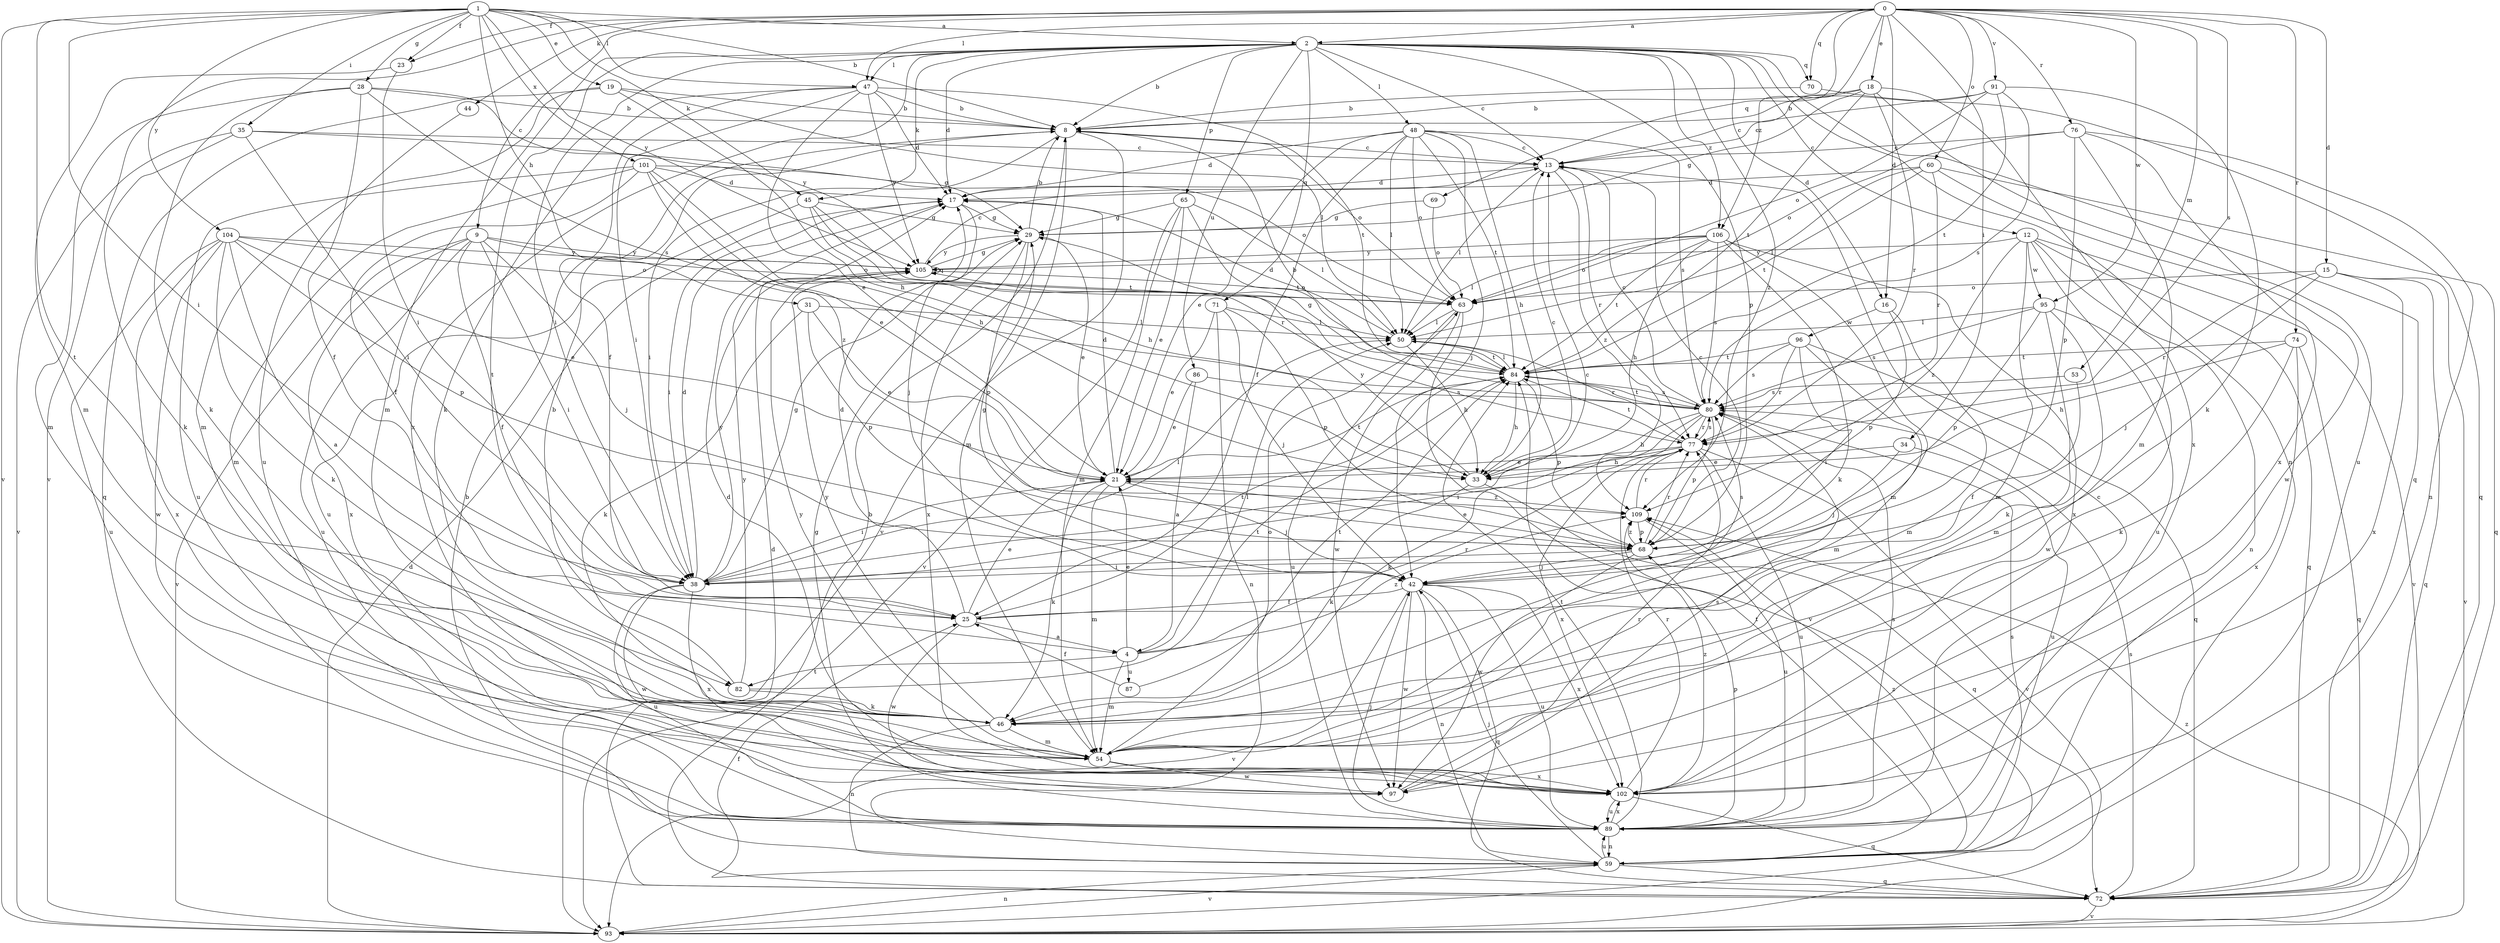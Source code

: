 digraph  {
0;
1;
2;
4;
8;
9;
12;
13;
15;
16;
17;
18;
19;
21;
23;
25;
28;
29;
31;
33;
34;
35;
38;
42;
44;
45;
46;
47;
48;
50;
53;
54;
59;
60;
63;
65;
68;
69;
70;
71;
72;
74;
76;
77;
80;
82;
84;
86;
87;
89;
91;
93;
95;
96;
97;
101;
102;
104;
105;
106;
109;
0 -> 2  [label=a];
0 -> 9  [label=c];
0 -> 15  [label=d];
0 -> 16  [label=d];
0 -> 18  [label=e];
0 -> 23  [label=f];
0 -> 34  [label=i];
0 -> 44  [label=k];
0 -> 47  [label=l];
0 -> 53  [label=m];
0 -> 60  [label=o];
0 -> 69  [label=q];
0 -> 70  [label=q];
0 -> 74  [label=r];
0 -> 76  [label=r];
0 -> 80  [label=s];
0 -> 91  [label=v];
0 -> 93  [label=v];
0 -> 95  [label=w];
0 -> 106  [label=z];
1 -> 2  [label=a];
1 -> 8  [label=b];
1 -> 19  [label=e];
1 -> 23  [label=f];
1 -> 28  [label=g];
1 -> 31  [label=h];
1 -> 35  [label=i];
1 -> 38  [label=i];
1 -> 45  [label=k];
1 -> 47  [label=l];
1 -> 82  [label=t];
1 -> 93  [label=v];
1 -> 101  [label=x];
1 -> 104  [label=y];
1 -> 105  [label=y];
2 -> 8  [label=b];
2 -> 12  [label=c];
2 -> 13  [label=c];
2 -> 16  [label=d];
2 -> 17  [label=d];
2 -> 38  [label=i];
2 -> 45  [label=k];
2 -> 47  [label=l];
2 -> 48  [label=l];
2 -> 54  [label=m];
2 -> 59  [label=n];
2 -> 65  [label=p];
2 -> 68  [label=p];
2 -> 70  [label=q];
2 -> 71  [label=q];
2 -> 72  [label=q];
2 -> 82  [label=t];
2 -> 86  [label=u];
2 -> 102  [label=x];
2 -> 106  [label=z];
2 -> 109  [label=z];
4 -> 21  [label=e];
4 -> 50  [label=l];
4 -> 54  [label=m];
4 -> 77  [label=r];
4 -> 82  [label=t];
4 -> 87  [label=u];
4 -> 109  [label=z];
8 -> 13  [label=c];
8 -> 38  [label=i];
8 -> 54  [label=m];
8 -> 63  [label=o];
8 -> 93  [label=v];
9 -> 25  [label=f];
9 -> 38  [label=i];
9 -> 42  [label=j];
9 -> 63  [label=o];
9 -> 89  [label=u];
9 -> 93  [label=v];
9 -> 102  [label=x];
9 -> 105  [label=y];
12 -> 54  [label=m];
12 -> 59  [label=n];
12 -> 72  [label=q];
12 -> 89  [label=u];
12 -> 93  [label=v];
12 -> 95  [label=w];
12 -> 105  [label=y];
12 -> 109  [label=z];
13 -> 17  [label=d];
13 -> 50  [label=l];
13 -> 77  [label=r];
13 -> 109  [label=z];
15 -> 42  [label=j];
15 -> 63  [label=o];
15 -> 72  [label=q];
15 -> 77  [label=r];
15 -> 93  [label=v];
15 -> 102  [label=x];
16 -> 54  [label=m];
16 -> 68  [label=p];
16 -> 96  [label=w];
17 -> 29  [label=g];
17 -> 38  [label=i];
17 -> 42  [label=j];
18 -> 8  [label=b];
18 -> 13  [label=c];
18 -> 29  [label=g];
18 -> 77  [label=r];
18 -> 84  [label=t];
18 -> 89  [label=u];
18 -> 102  [label=x];
19 -> 8  [label=b];
19 -> 33  [label=h];
19 -> 50  [label=l];
19 -> 54  [label=m];
19 -> 72  [label=q];
21 -> 17  [label=d];
21 -> 38  [label=i];
21 -> 42  [label=j];
21 -> 46  [label=k];
21 -> 54  [label=m];
21 -> 84  [label=t];
21 -> 109  [label=z];
23 -> 38  [label=i];
23 -> 54  [label=m];
25 -> 4  [label=a];
25 -> 17  [label=d];
25 -> 21  [label=e];
25 -> 84  [label=t];
25 -> 97  [label=w];
28 -> 8  [label=b];
28 -> 25  [label=f];
28 -> 46  [label=k];
28 -> 54  [label=m];
28 -> 80  [label=s];
28 -> 105  [label=y];
29 -> 8  [label=b];
29 -> 21  [label=e];
29 -> 68  [label=p];
29 -> 102  [label=x];
29 -> 105  [label=y];
31 -> 21  [label=e];
31 -> 46  [label=k];
31 -> 50  [label=l];
31 -> 68  [label=p];
33 -> 13  [label=c];
33 -> 46  [label=k];
33 -> 72  [label=q];
33 -> 105  [label=y];
34 -> 21  [label=e];
34 -> 42  [label=j];
34 -> 89  [label=u];
35 -> 13  [label=c];
35 -> 29  [label=g];
35 -> 38  [label=i];
35 -> 46  [label=k];
35 -> 93  [label=v];
38 -> 13  [label=c];
38 -> 17  [label=d];
38 -> 29  [label=g];
38 -> 50  [label=l];
38 -> 89  [label=u];
38 -> 97  [label=w];
38 -> 102  [label=x];
38 -> 105  [label=y];
42 -> 25  [label=f];
42 -> 29  [label=g];
42 -> 59  [label=n];
42 -> 72  [label=q];
42 -> 80  [label=s];
42 -> 89  [label=u];
42 -> 93  [label=v];
42 -> 97  [label=w];
42 -> 102  [label=x];
44 -> 89  [label=u];
45 -> 29  [label=g];
45 -> 33  [label=h];
45 -> 77  [label=r];
45 -> 84  [label=t];
45 -> 89  [label=u];
46 -> 54  [label=m];
46 -> 59  [label=n];
46 -> 105  [label=y];
47 -> 8  [label=b];
47 -> 17  [label=d];
47 -> 21  [label=e];
47 -> 25  [label=f];
47 -> 38  [label=i];
47 -> 46  [label=k];
47 -> 84  [label=t];
47 -> 105  [label=y];
48 -> 13  [label=c];
48 -> 17  [label=d];
48 -> 21  [label=e];
48 -> 25  [label=f];
48 -> 33  [label=h];
48 -> 42  [label=j];
48 -> 50  [label=l];
48 -> 63  [label=o];
48 -> 80  [label=s];
48 -> 84  [label=t];
50 -> 17  [label=d];
50 -> 33  [label=h];
50 -> 77  [label=r];
50 -> 84  [label=t];
53 -> 25  [label=f];
53 -> 80  [label=s];
54 -> 63  [label=o];
54 -> 97  [label=w];
54 -> 102  [label=x];
54 -> 105  [label=y];
59 -> 8  [label=b];
59 -> 42  [label=j];
59 -> 72  [label=q];
59 -> 80  [label=s];
59 -> 84  [label=t];
59 -> 89  [label=u];
59 -> 93  [label=v];
59 -> 109  [label=z];
60 -> 17  [label=d];
60 -> 50  [label=l];
60 -> 72  [label=q];
60 -> 77  [label=r];
60 -> 84  [label=t];
60 -> 97  [label=w];
63 -> 50  [label=l];
63 -> 89  [label=u];
63 -> 93  [label=v];
63 -> 97  [label=w];
65 -> 21  [label=e];
65 -> 29  [label=g];
65 -> 50  [label=l];
65 -> 54  [label=m];
65 -> 84  [label=t];
65 -> 93  [label=v];
68 -> 13  [label=c];
68 -> 21  [label=e];
68 -> 38  [label=i];
68 -> 42  [label=j];
68 -> 77  [label=r];
68 -> 97  [label=w];
68 -> 109  [label=z];
69 -> 29  [label=g];
69 -> 63  [label=o];
70 -> 8  [label=b];
70 -> 72  [label=q];
71 -> 21  [label=e];
71 -> 42  [label=j];
71 -> 50  [label=l];
71 -> 59  [label=n];
71 -> 68  [label=p];
72 -> 8  [label=b];
72 -> 17  [label=d];
72 -> 25  [label=f];
72 -> 80  [label=s];
72 -> 93  [label=v];
74 -> 33  [label=h];
74 -> 46  [label=k];
74 -> 72  [label=q];
74 -> 84  [label=t];
74 -> 102  [label=x];
76 -> 13  [label=c];
76 -> 54  [label=m];
76 -> 59  [label=n];
76 -> 63  [label=o];
76 -> 68  [label=p];
76 -> 102  [label=x];
77 -> 21  [label=e];
77 -> 33  [label=h];
77 -> 80  [label=s];
77 -> 84  [label=t];
77 -> 89  [label=u];
77 -> 93  [label=v];
77 -> 102  [label=x];
80 -> 8  [label=b];
80 -> 13  [label=c];
80 -> 33  [label=h];
80 -> 38  [label=i];
80 -> 46  [label=k];
80 -> 68  [label=p];
80 -> 77  [label=r];
80 -> 84  [label=t];
82 -> 8  [label=b];
82 -> 46  [label=k];
82 -> 84  [label=t];
82 -> 105  [label=y];
84 -> 29  [label=g];
84 -> 33  [label=h];
84 -> 50  [label=l];
84 -> 68  [label=p];
84 -> 80  [label=s];
86 -> 4  [label=a];
86 -> 21  [label=e];
86 -> 80  [label=s];
87 -> 25  [label=f];
87 -> 84  [label=t];
89 -> 13  [label=c];
89 -> 29  [label=g];
89 -> 42  [label=j];
89 -> 59  [label=n];
89 -> 68  [label=p];
89 -> 80  [label=s];
89 -> 84  [label=t];
89 -> 102  [label=x];
91 -> 8  [label=b];
91 -> 13  [label=c];
91 -> 46  [label=k];
91 -> 63  [label=o];
91 -> 80  [label=s];
91 -> 84  [label=t];
93 -> 17  [label=d];
93 -> 59  [label=n];
93 -> 109  [label=z];
95 -> 46  [label=k];
95 -> 50  [label=l];
95 -> 54  [label=m];
95 -> 68  [label=p];
95 -> 80  [label=s];
95 -> 97  [label=w];
96 -> 38  [label=i];
96 -> 54  [label=m];
96 -> 72  [label=q];
96 -> 77  [label=r];
96 -> 80  [label=s];
96 -> 84  [label=t];
97 -> 77  [label=r];
97 -> 80  [label=s];
101 -> 17  [label=d];
101 -> 21  [label=e];
101 -> 25  [label=f];
101 -> 33  [label=h];
101 -> 54  [label=m];
101 -> 63  [label=o];
101 -> 89  [label=u];
101 -> 109  [label=z];
102 -> 17  [label=d];
102 -> 72  [label=q];
102 -> 77  [label=r];
102 -> 89  [label=u];
102 -> 109  [label=z];
104 -> 4  [label=a];
104 -> 21  [label=e];
104 -> 46  [label=k];
104 -> 63  [label=o];
104 -> 68  [label=p];
104 -> 89  [label=u];
104 -> 97  [label=w];
104 -> 102  [label=x];
104 -> 105  [label=y];
105 -> 13  [label=c];
105 -> 29  [label=g];
105 -> 63  [label=o];
105 -> 105  [label=q];
106 -> 33  [label=h];
106 -> 46  [label=k];
106 -> 50  [label=l];
106 -> 54  [label=m];
106 -> 63  [label=o];
106 -> 80  [label=s];
106 -> 84  [label=t];
106 -> 102  [label=x];
106 -> 105  [label=y];
109 -> 68  [label=p];
109 -> 77  [label=r];
109 -> 89  [label=u];
}
